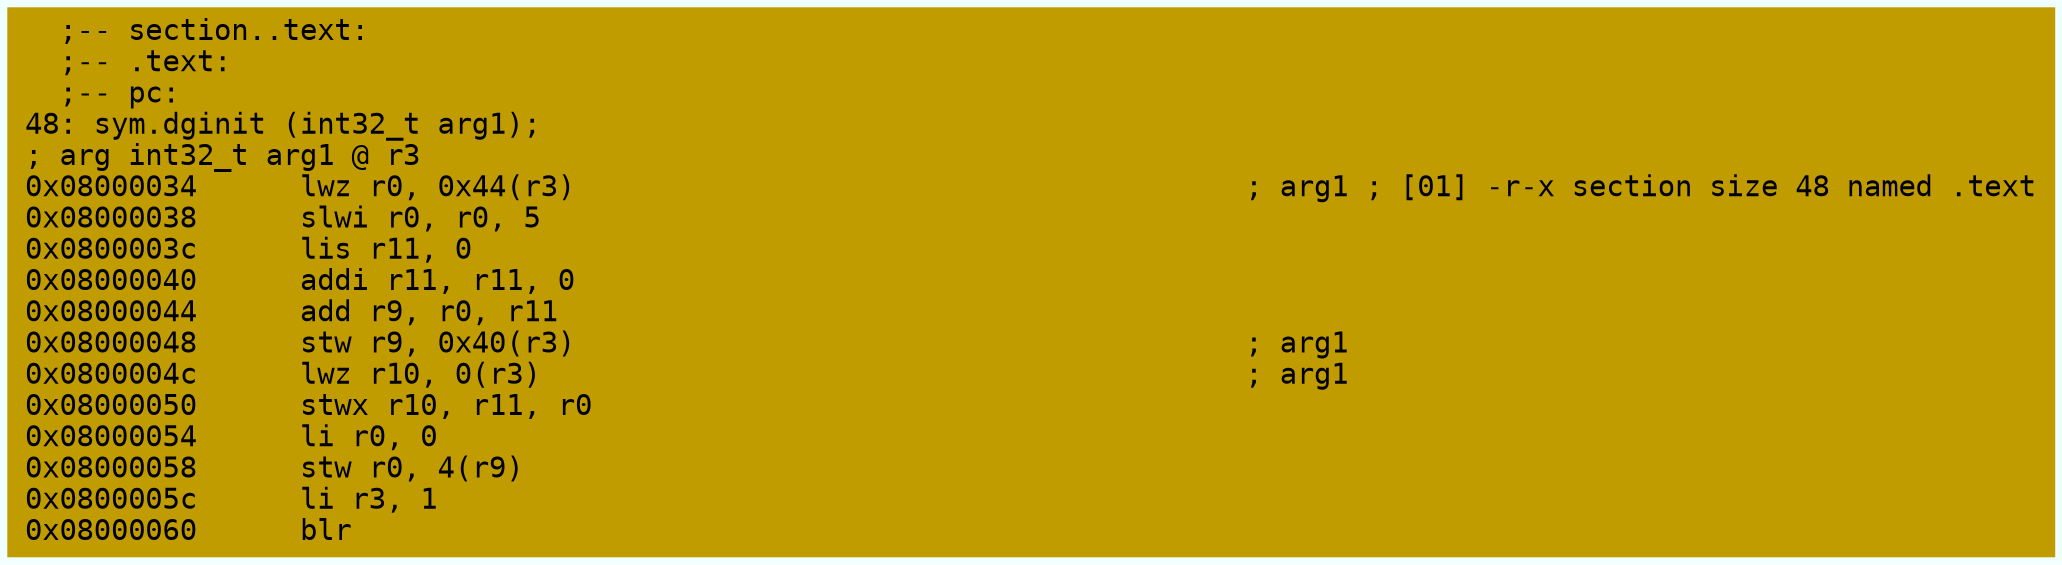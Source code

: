 digraph code {
	graph [bgcolor=azure fontsize=8 fontname="Courier" splines="ortho"];
	node [fillcolor=gray style=filled shape=box];
	edge [arrowhead="normal"];
	"0x08000034" [URL="sym.dginit/0x08000034", fillcolor="#c19c00",color="#c19c00", fontname="Courier",label="  ;-- section..text:\l  ;-- .text:\l  ;-- pc:\l48: sym.dginit (int32_t arg1);\l; arg int32_t arg1 @ r3\l0x08000034      lwz r0, 0x44(r3)                                       ; arg1 ; [01] -r-x section size 48 named .text\l0x08000038      slwi r0, r0, 5\l0x0800003c      lis r11, 0\l0x08000040      addi r11, r11, 0\l0x08000044      add r9, r0, r11\l0x08000048      stw r9, 0x40(r3)                                       ; arg1\l0x0800004c      lwz r10, 0(r3)                                         ; arg1\l0x08000050      stwx r10, r11, r0\l0x08000054      li r0, 0\l0x08000058      stw r0, 4(r9)\l0x0800005c      li r3, 1\l0x08000060      blr\l"]
}
